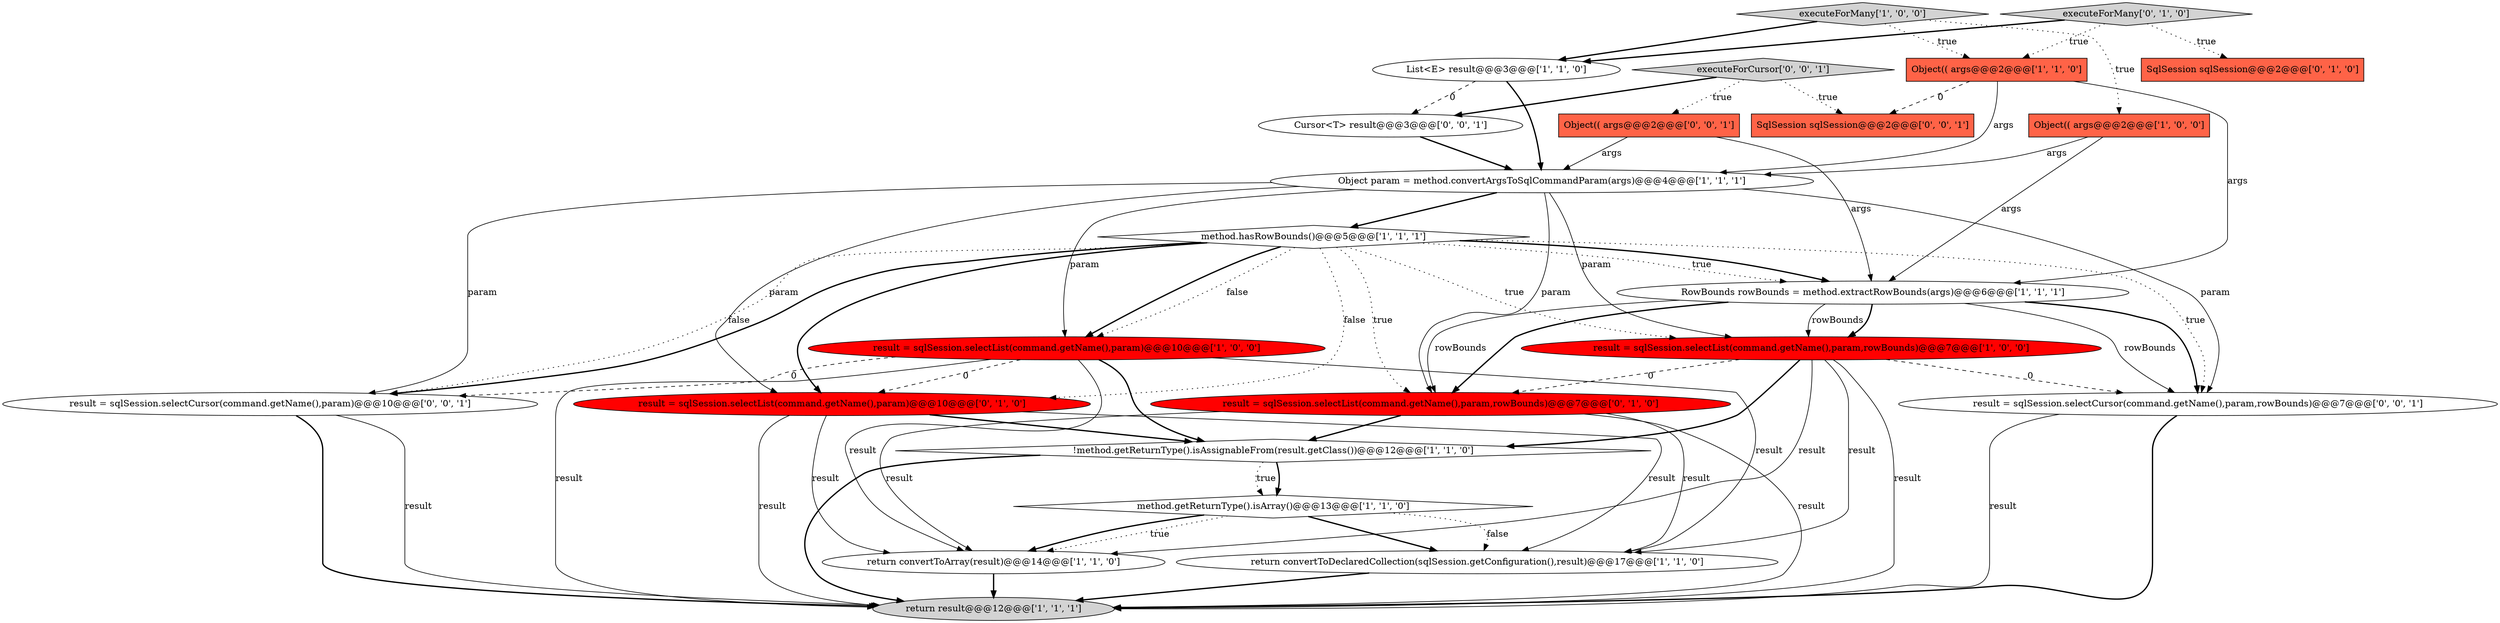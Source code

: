 digraph {
7 [style = filled, label = "Object param = method.convertArgsToSqlCommandParam(args)@@@4@@@['1', '1', '1']", fillcolor = white, shape = ellipse image = "AAA0AAABBB1BBB"];
20 [style = filled, label = "Object(( args@@@2@@@['0', '0', '1']", fillcolor = tomato, shape = box image = "AAA0AAABBB3BBB"];
10 [style = filled, label = "RowBounds rowBounds = method.extractRowBounds(args)@@@6@@@['1', '1', '1']", fillcolor = white, shape = ellipse image = "AAA0AAABBB1BBB"];
9 [style = filled, label = "Object(( args@@@2@@@['1', '1', '0']", fillcolor = tomato, shape = box image = "AAA0AAABBB1BBB"];
3 [style = filled, label = "return result@@@12@@@['1', '1', '1']", fillcolor = lightgray, shape = ellipse image = "AAA0AAABBB1BBB"];
6 [style = filled, label = "Object(( args@@@2@@@['1', '0', '0']", fillcolor = tomato, shape = box image = "AAA0AAABBB1BBB"];
0 [style = filled, label = "result = sqlSession.selectList(command.getName(),param,rowBounds)@@@7@@@['1', '0', '0']", fillcolor = red, shape = ellipse image = "AAA1AAABBB1BBB"];
13 [style = filled, label = "method.getReturnType().isArray()@@@13@@@['1', '1', '0']", fillcolor = white, shape = diamond image = "AAA0AAABBB1BBB"];
16 [style = filled, label = "executeForMany['0', '1', '0']", fillcolor = lightgray, shape = diamond image = "AAA0AAABBB2BBB"];
11 [style = filled, label = "List<E> result@@@3@@@['1', '1', '0']", fillcolor = white, shape = ellipse image = "AAA0AAABBB1BBB"];
12 [style = filled, label = "method.hasRowBounds()@@@5@@@['1', '1', '1']", fillcolor = white, shape = diamond image = "AAA0AAABBB1BBB"];
8 [style = filled, label = "return convertToArray(result)@@@14@@@['1', '1', '0']", fillcolor = white, shape = ellipse image = "AAA0AAABBB1BBB"];
17 [style = filled, label = "result = sqlSession.selectList(command.getName(),param)@@@10@@@['0', '1', '0']", fillcolor = red, shape = ellipse image = "AAA1AAABBB2BBB"];
14 [style = filled, label = "SqlSession sqlSession@@@2@@@['0', '1', '0']", fillcolor = tomato, shape = box image = "AAA0AAABBB2BBB"];
22 [style = filled, label = "executeForCursor['0', '0', '1']", fillcolor = lightgray, shape = diamond image = "AAA0AAABBB3BBB"];
19 [style = filled, label = "Cursor<T> result@@@3@@@['0', '0', '1']", fillcolor = white, shape = ellipse image = "AAA0AAABBB3BBB"];
5 [style = filled, label = "result = sqlSession.selectList(command.getName(),param)@@@10@@@['1', '0', '0']", fillcolor = red, shape = ellipse image = "AAA1AAABBB1BBB"];
1 [style = filled, label = "!method.getReturnType().isAssignableFrom(result.getClass())@@@12@@@['1', '1', '0']", fillcolor = white, shape = diamond image = "AAA0AAABBB1BBB"];
2 [style = filled, label = "executeForMany['1', '0', '0']", fillcolor = lightgray, shape = diamond image = "AAA0AAABBB1BBB"];
18 [style = filled, label = "result = sqlSession.selectCursor(command.getName(),param,rowBounds)@@@7@@@['0', '0', '1']", fillcolor = white, shape = ellipse image = "AAA0AAABBB3BBB"];
21 [style = filled, label = "result = sqlSession.selectCursor(command.getName(),param)@@@10@@@['0', '0', '1']", fillcolor = white, shape = ellipse image = "AAA0AAABBB3BBB"];
23 [style = filled, label = "SqlSession sqlSession@@@2@@@['0', '0', '1']", fillcolor = tomato, shape = box image = "AAA0AAABBB3BBB"];
4 [style = filled, label = "return convertToDeclaredCollection(sqlSession.getConfiguration(),result)@@@17@@@['1', '1', '0']", fillcolor = white, shape = ellipse image = "AAA0AAABBB1BBB"];
15 [style = filled, label = "result = sqlSession.selectList(command.getName(),param,rowBounds)@@@7@@@['0', '1', '0']", fillcolor = red, shape = ellipse image = "AAA1AAABBB2BBB"];
10->18 [style = bold, label=""];
4->3 [style = bold, label=""];
5->4 [style = solid, label="result"];
20->10 [style = solid, label="args"];
18->3 [style = bold, label=""];
12->17 [style = dotted, label="false"];
7->17 [style = solid, label="param"];
15->4 [style = solid, label="result"];
7->18 [style = solid, label="param"];
10->15 [style = bold, label=""];
12->5 [style = bold, label=""];
17->1 [style = bold, label=""];
16->11 [style = bold, label=""];
16->9 [style = dotted, label="true"];
22->19 [style = bold, label=""];
12->21 [style = dotted, label="false"];
7->12 [style = bold, label=""];
22->23 [style = dotted, label="true"];
12->21 [style = bold, label=""];
9->10 [style = solid, label="args"];
8->3 [style = bold, label=""];
12->17 [style = bold, label=""];
1->3 [style = bold, label=""];
10->15 [style = solid, label="rowBounds"];
12->15 [style = dotted, label="true"];
7->21 [style = solid, label="param"];
0->15 [style = dashed, label="0"];
21->3 [style = solid, label="result"];
5->17 [style = dashed, label="0"];
6->7 [style = solid, label="args"];
12->18 [style = dotted, label="true"];
7->5 [style = solid, label="param"];
10->18 [style = solid, label="rowBounds"];
1->13 [style = bold, label=""];
9->23 [style = dashed, label="0"];
15->8 [style = solid, label="result"];
5->8 [style = solid, label="result"];
12->5 [style = dotted, label="false"];
1->13 [style = dotted, label="true"];
5->3 [style = solid, label="result"];
17->3 [style = solid, label="result"];
5->1 [style = bold, label=""];
12->10 [style = bold, label=""];
18->3 [style = solid, label="result"];
10->0 [style = solid, label="rowBounds"];
22->20 [style = dotted, label="true"];
2->9 [style = dotted, label="true"];
0->8 [style = solid, label="result"];
12->10 [style = dotted, label="true"];
15->3 [style = solid, label="result"];
13->4 [style = dotted, label="false"];
6->10 [style = solid, label="args"];
15->1 [style = bold, label=""];
13->8 [style = dotted, label="true"];
2->6 [style = dotted, label="true"];
0->1 [style = bold, label=""];
9->7 [style = solid, label="args"];
11->19 [style = dashed, label="0"];
10->0 [style = bold, label=""];
16->14 [style = dotted, label="true"];
7->0 [style = solid, label="param"];
17->8 [style = solid, label="result"];
0->3 [style = solid, label="result"];
12->0 [style = dotted, label="true"];
5->21 [style = dashed, label="0"];
7->15 [style = solid, label="param"];
17->4 [style = solid, label="result"];
0->18 [style = dashed, label="0"];
0->4 [style = solid, label="result"];
13->8 [style = bold, label=""];
19->7 [style = bold, label=""];
2->11 [style = bold, label=""];
11->7 [style = bold, label=""];
20->7 [style = solid, label="args"];
21->3 [style = bold, label=""];
13->4 [style = bold, label=""];
}
